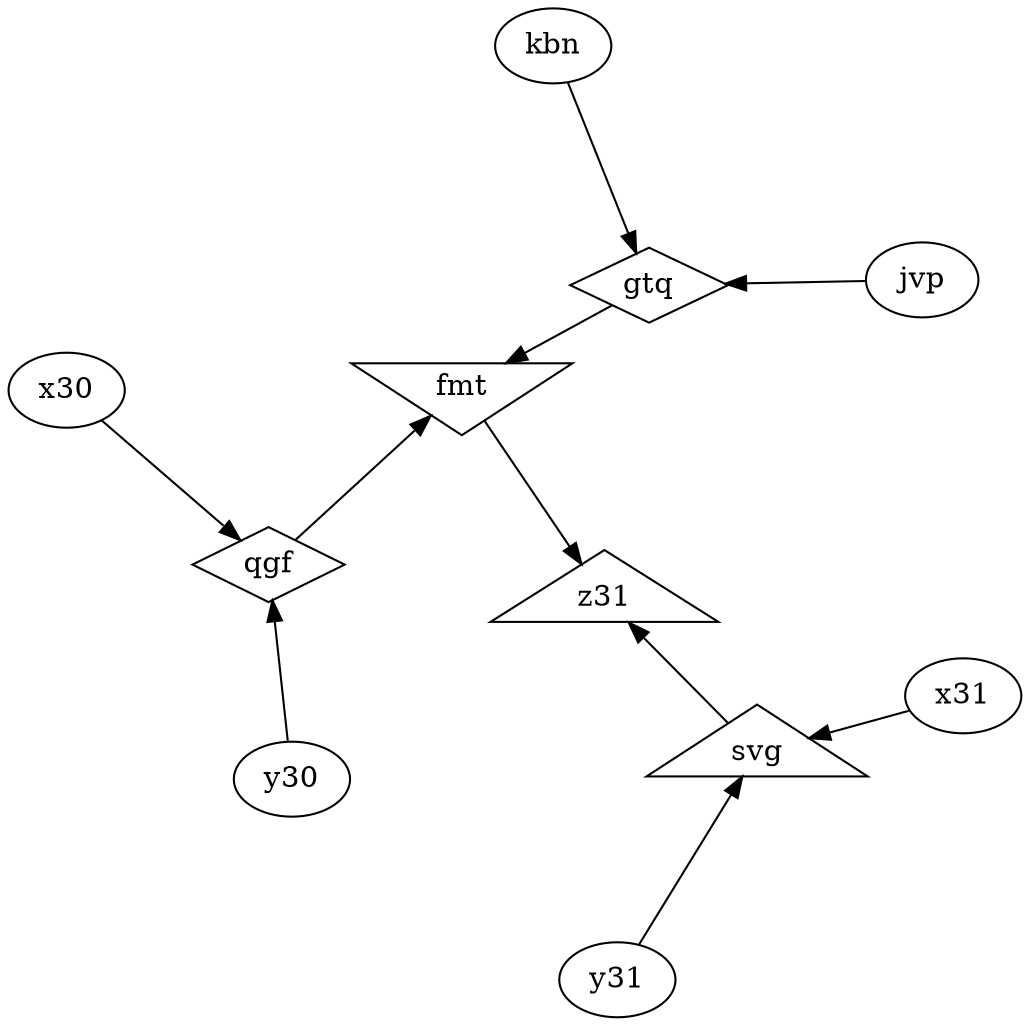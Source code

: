 digraph g1 {
  layout="fdp";
  overlap="false";
  splines="true";
  fmt [shape=invtriangle]
  gtq -> fmt
  qgf -> fmt
  gtq [shape=diamond]
  jvp -> gtq
  kbn -> gtq
  qgf [shape=diamond]
  x30 -> qgf
  y30 -> qgf
  svg [shape=triangle]
  y31 -> svg
  x31 -> svg
  z31 [shape=triangle]
  svg -> z31
  fmt -> z31
}
